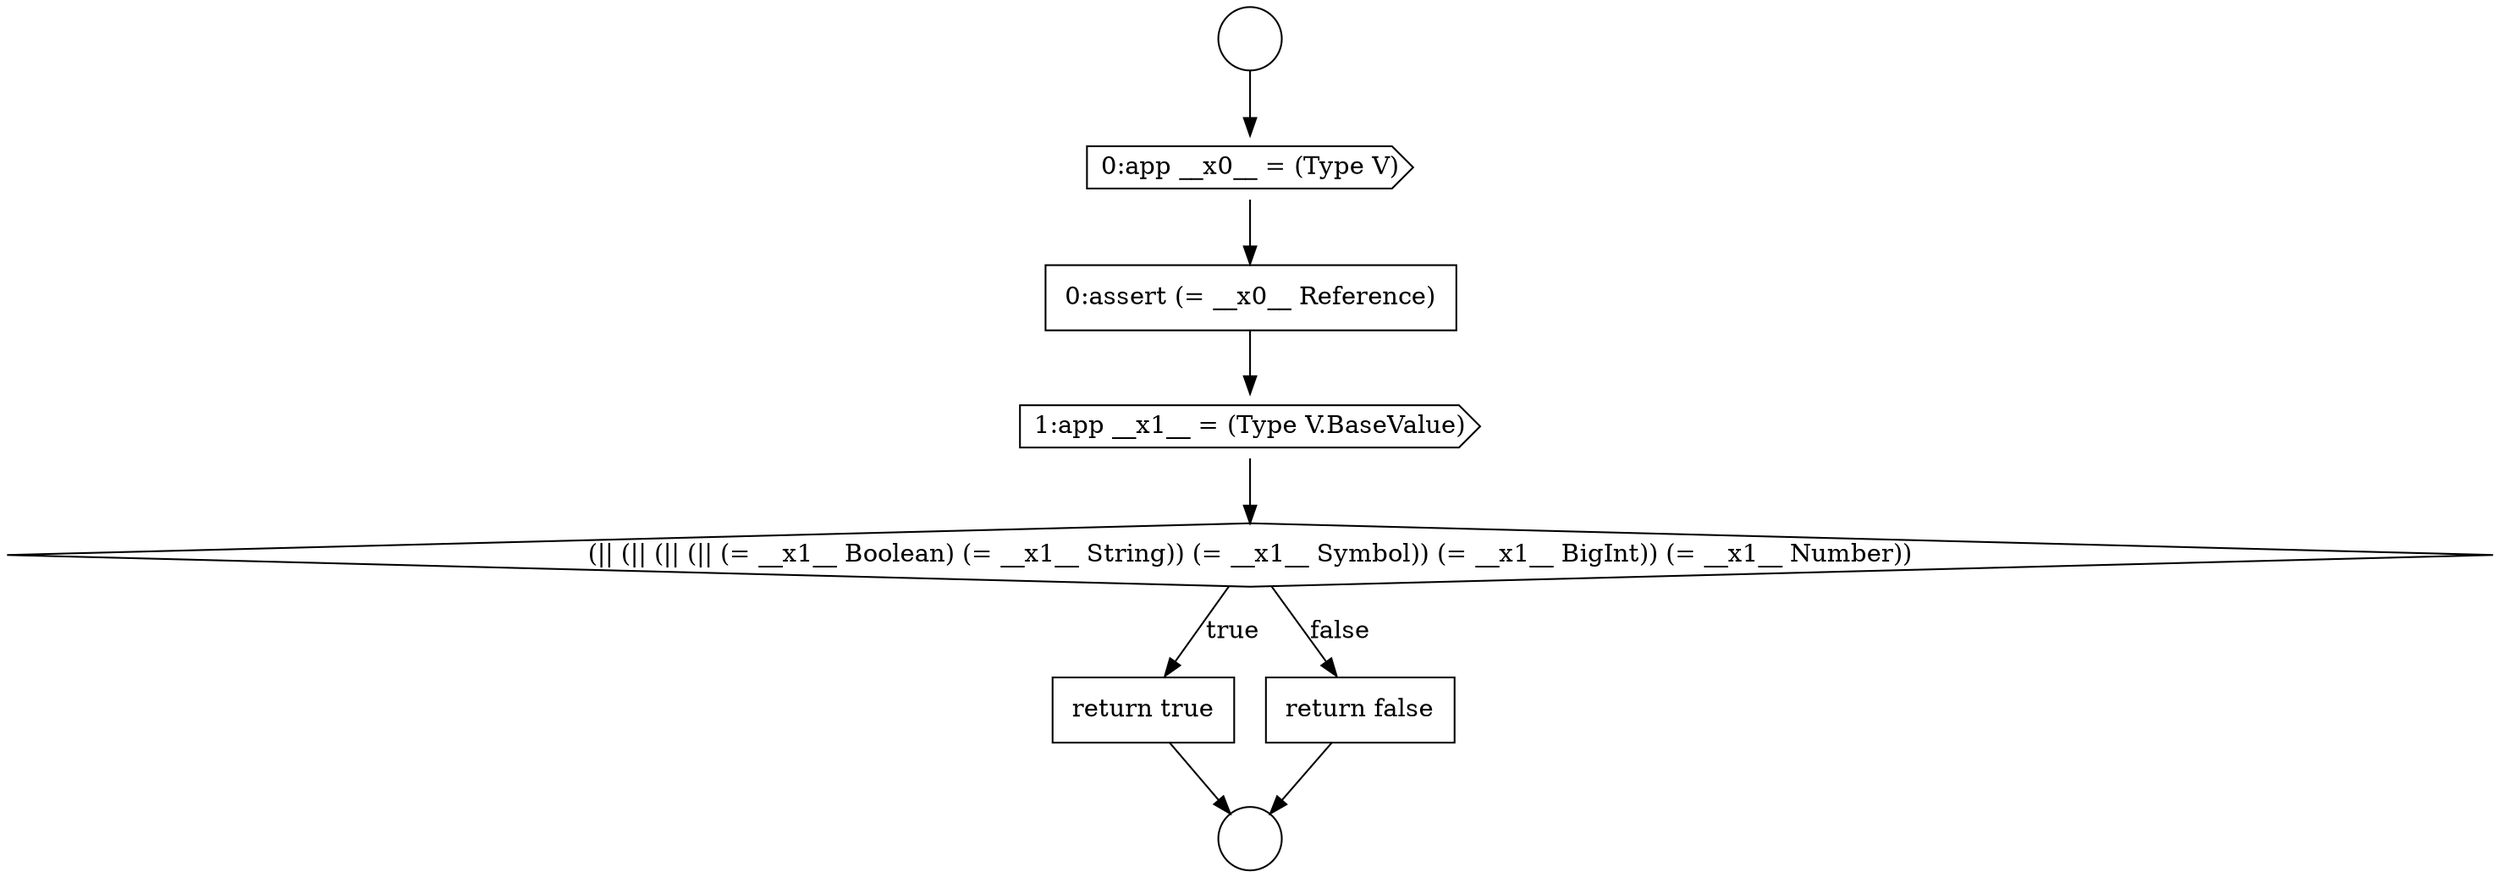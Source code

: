 digraph {
  node261 [shape=circle label=" " color="black" fillcolor="white" style=filled]
  node265 [shape=diamond, label=<<font color="black">(|| (|| (|| (|| (= __x1__ Boolean) (= __x1__ String)) (= __x1__ Symbol)) (= __x1__ BigInt)) (= __x1__ Number))</font>> color="black" fillcolor="white" style=filled]
  node260 [shape=circle label=" " color="black" fillcolor="white" style=filled]
  node266 [shape=none, margin=0, label=<<font color="black">
    <table border="0" cellborder="1" cellspacing="0" cellpadding="10">
      <tr><td align="left">return true</td></tr>
    </table>
  </font>> color="black" fillcolor="white" style=filled]
  node264 [shape=cds, label=<<font color="black">1:app __x1__ = (Type V.BaseValue)</font>> color="black" fillcolor="white" style=filled]
  node267 [shape=none, margin=0, label=<<font color="black">
    <table border="0" cellborder="1" cellspacing="0" cellpadding="10">
      <tr><td align="left">return false</td></tr>
    </table>
  </font>> color="black" fillcolor="white" style=filled]
  node263 [shape=none, margin=0, label=<<font color="black">
    <table border="0" cellborder="1" cellspacing="0" cellpadding="10">
      <tr><td align="left">0:assert (= __x0__ Reference)</td></tr>
    </table>
  </font>> color="black" fillcolor="white" style=filled]
  node262 [shape=cds, label=<<font color="black">0:app __x0__ = (Type V)</font>> color="black" fillcolor="white" style=filled]
  node263 -> node264 [ color="black"]
  node262 -> node263 [ color="black"]
  node264 -> node265 [ color="black"]
  node266 -> node261 [ color="black"]
  node260 -> node262 [ color="black"]
  node267 -> node261 [ color="black"]
  node265 -> node266 [label=<<font color="black">true</font>> color="black"]
  node265 -> node267 [label=<<font color="black">false</font>> color="black"]
}
